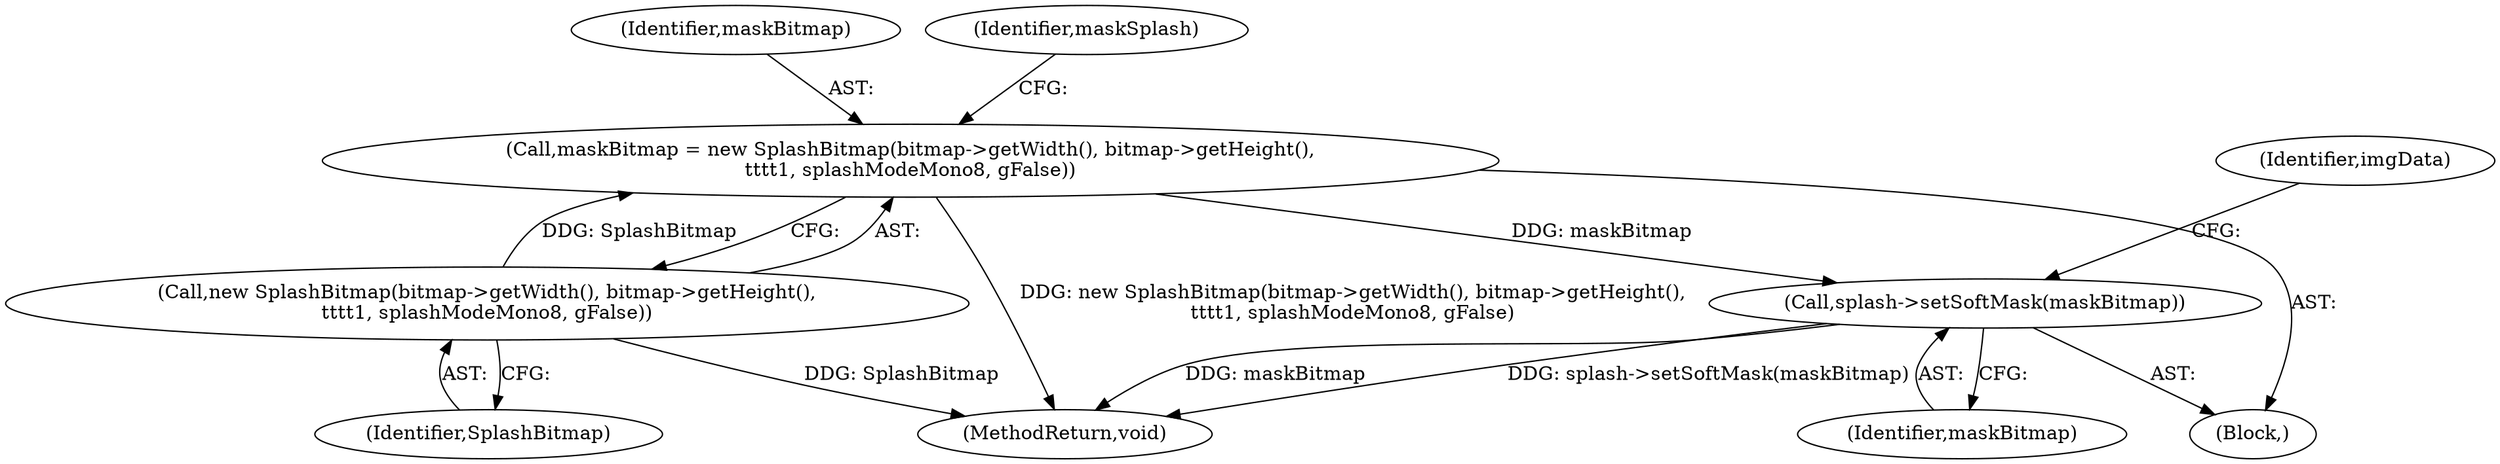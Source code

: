 digraph "0_poppler_7b2d314a61fd0e12f47c62996cb49ec0d1ba747a_12@pointer" {
"1000259" [label="(Call,maskBitmap = new SplashBitmap(bitmap->getWidth(), bitmap->getHeight(),\n\t\t\t\t1, splashModeMono8, gFalse))"];
"1000261" [label="(Call,new SplashBitmap(bitmap->getWidth(), bitmap->getHeight(),\n\t\t\t\t1, splashModeMono8, gFalse))"];
"1000294" [label="(Call,splash->setSoftMask(maskBitmap))"];
"1000294" [label="(Call,splash->setSoftMask(maskBitmap))"];
"1000262" [label="(Identifier,SplashBitmap)"];
"1000260" [label="(Identifier,maskBitmap)"];
"1000111" [label="(Block,)"];
"1000298" [label="(Identifier,imgData)"];
"1000295" [label="(Identifier,maskBitmap)"];
"1000662" [label="(MethodReturn,void)"];
"1000261" [label="(Call,new SplashBitmap(bitmap->getWidth(), bitmap->getHeight(),\n\t\t\t\t1, splashModeMono8, gFalse))"];
"1000264" [label="(Identifier,maskSplash)"];
"1000259" [label="(Call,maskBitmap = new SplashBitmap(bitmap->getWidth(), bitmap->getHeight(),\n\t\t\t\t1, splashModeMono8, gFalse))"];
"1000259" -> "1000111"  [label="AST: "];
"1000259" -> "1000261"  [label="CFG: "];
"1000260" -> "1000259"  [label="AST: "];
"1000261" -> "1000259"  [label="AST: "];
"1000264" -> "1000259"  [label="CFG: "];
"1000259" -> "1000662"  [label="DDG: new SplashBitmap(bitmap->getWidth(), bitmap->getHeight(),\n\t\t\t\t1, splashModeMono8, gFalse)"];
"1000261" -> "1000259"  [label="DDG: SplashBitmap"];
"1000259" -> "1000294"  [label="DDG: maskBitmap"];
"1000261" -> "1000262"  [label="CFG: "];
"1000262" -> "1000261"  [label="AST: "];
"1000261" -> "1000662"  [label="DDG: SplashBitmap"];
"1000294" -> "1000111"  [label="AST: "];
"1000294" -> "1000295"  [label="CFG: "];
"1000295" -> "1000294"  [label="AST: "];
"1000298" -> "1000294"  [label="CFG: "];
"1000294" -> "1000662"  [label="DDG: splash->setSoftMask(maskBitmap)"];
"1000294" -> "1000662"  [label="DDG: maskBitmap"];
}
